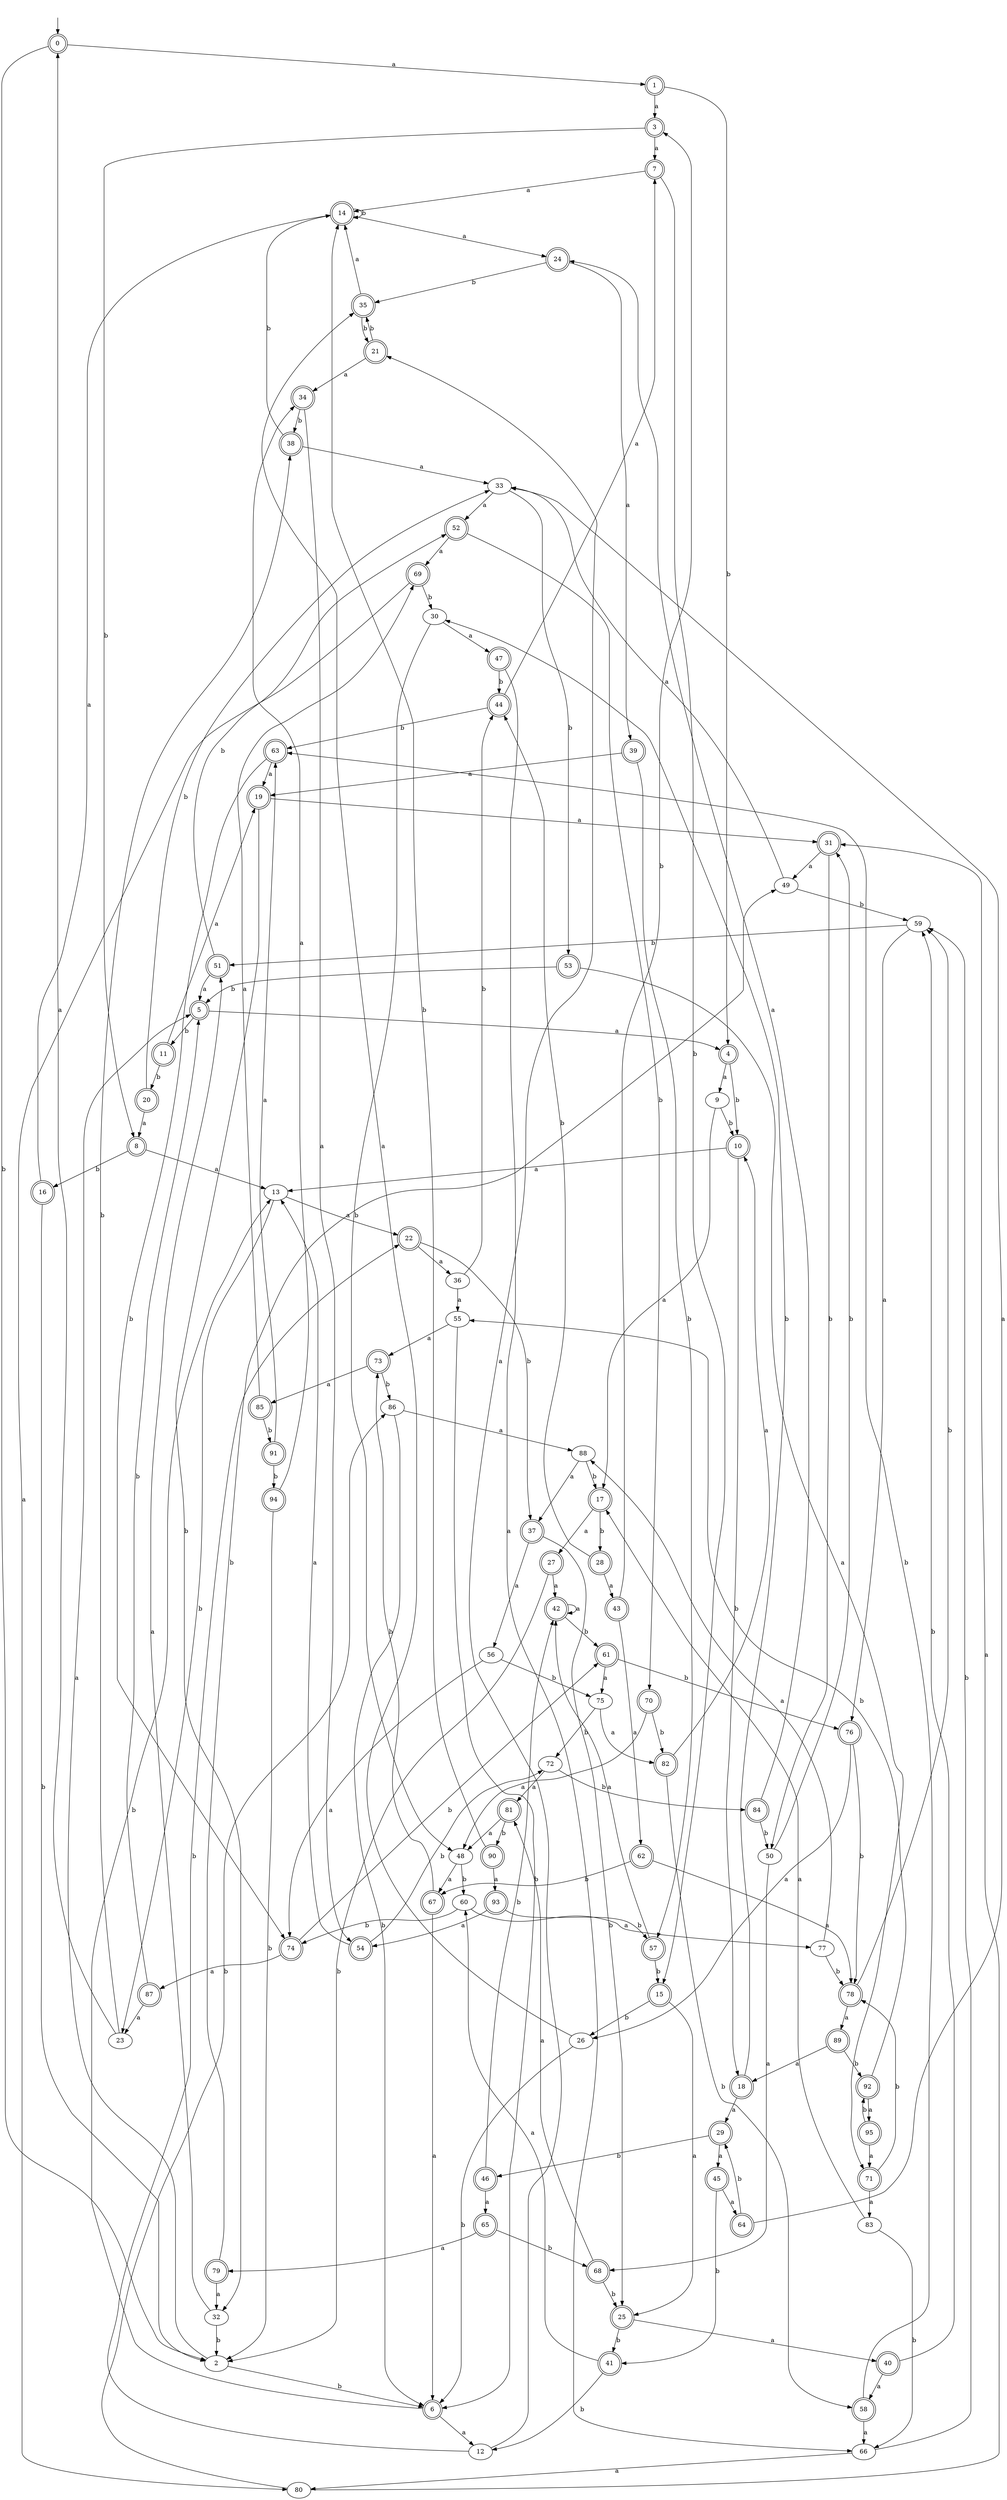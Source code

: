 digraph RandomDFA {
  __start0 [label="", shape=none];
  __start0 -> 0 [label=""];
  0 [shape=circle] [shape=doublecircle]
  0 -> 1 [label="a"]
  0 -> 2 [label="b"]
  1 [shape=doublecircle]
  1 -> 3 [label="a"]
  1 -> 4 [label="b"]
  2
  2 -> 5 [label="a"]
  2 -> 6 [label="b"]
  3 [shape=doublecircle]
  3 -> 7 [label="a"]
  3 -> 8 [label="b"]
  4 [shape=doublecircle]
  4 -> 9 [label="a"]
  4 -> 10 [label="b"]
  5 [shape=doublecircle]
  5 -> 4 [label="a"]
  5 -> 11 [label="b"]
  6 [shape=doublecircle]
  6 -> 12 [label="a"]
  6 -> 13 [label="b"]
  7 [shape=doublecircle]
  7 -> 14 [label="a"]
  7 -> 15 [label="b"]
  8 [shape=doublecircle]
  8 -> 13 [label="a"]
  8 -> 16 [label="b"]
  9
  9 -> 17 [label="a"]
  9 -> 10 [label="b"]
  10 [shape=doublecircle]
  10 -> 13 [label="a"]
  10 -> 18 [label="b"]
  11 [shape=doublecircle]
  11 -> 19 [label="a"]
  11 -> 20 [label="b"]
  12
  12 -> 21 [label="a"]
  12 -> 22 [label="b"]
  13
  13 -> 22 [label="a"]
  13 -> 23 [label="b"]
  14 [shape=doublecircle]
  14 -> 24 [label="a"]
  14 -> 14 [label="b"]
  15 [shape=doublecircle]
  15 -> 25 [label="a"]
  15 -> 26 [label="b"]
  16 [shape=doublecircle]
  16 -> 14 [label="a"]
  16 -> 2 [label="b"]
  17 [shape=doublecircle]
  17 -> 27 [label="a"]
  17 -> 28 [label="b"]
  18 [shape=doublecircle]
  18 -> 29 [label="a"]
  18 -> 30 [label="b"]
  19 [shape=doublecircle]
  19 -> 31 [label="a"]
  19 -> 32 [label="b"]
  20 [shape=doublecircle]
  20 -> 8 [label="a"]
  20 -> 33 [label="b"]
  21 [shape=doublecircle]
  21 -> 34 [label="a"]
  21 -> 35 [label="b"]
  22 [shape=doublecircle]
  22 -> 36 [label="a"]
  22 -> 37 [label="b"]
  23
  23 -> 0 [label="a"]
  23 -> 38 [label="b"]
  24 [shape=doublecircle]
  24 -> 39 [label="a"]
  24 -> 35 [label="b"]
  25 [shape=doublecircle]
  25 -> 40 [label="a"]
  25 -> 41 [label="b"]
  26
  26 -> 35 [label="a"]
  26 -> 6 [label="b"]
  27 [shape=doublecircle]
  27 -> 42 [label="a"]
  27 -> 2 [label="b"]
  28 [shape=doublecircle]
  28 -> 43 [label="a"]
  28 -> 44 [label="b"]
  29 [shape=doublecircle]
  29 -> 45 [label="a"]
  29 -> 46 [label="b"]
  30
  30 -> 47 [label="a"]
  30 -> 48 [label="b"]
  31 [shape=doublecircle]
  31 -> 49 [label="a"]
  31 -> 50 [label="b"]
  32
  32 -> 51 [label="a"]
  32 -> 2 [label="b"]
  33
  33 -> 52 [label="a"]
  33 -> 53 [label="b"]
  34 [shape=doublecircle]
  34 -> 54 [label="a"]
  34 -> 38 [label="b"]
  35 [shape=doublecircle]
  35 -> 14 [label="a"]
  35 -> 21 [label="b"]
  36
  36 -> 55 [label="a"]
  36 -> 44 [label="b"]
  37 [shape=doublecircle]
  37 -> 56 [label="a"]
  37 -> 25 [label="b"]
  38 [shape=doublecircle]
  38 -> 33 [label="a"]
  38 -> 14 [label="b"]
  39 [shape=doublecircle]
  39 -> 19 [label="a"]
  39 -> 57 [label="b"]
  40 [shape=doublecircle]
  40 -> 58 [label="a"]
  40 -> 59 [label="b"]
  41 [shape=doublecircle]
  41 -> 60 [label="a"]
  41 -> 12 [label="b"]
  42 [shape=doublecircle]
  42 -> 42 [label="a"]
  42 -> 61 [label="b"]
  43 [shape=doublecircle]
  43 -> 62 [label="a"]
  43 -> 3 [label="b"]
  44 [shape=doublecircle]
  44 -> 7 [label="a"]
  44 -> 63 [label="b"]
  45 [shape=doublecircle]
  45 -> 64 [label="a"]
  45 -> 41 [label="b"]
  46 [shape=doublecircle]
  46 -> 65 [label="a"]
  46 -> 42 [label="b"]
  47 [shape=doublecircle]
  47 -> 66 [label="a"]
  47 -> 44 [label="b"]
  48
  48 -> 67 [label="a"]
  48 -> 60 [label="b"]
  49
  49 -> 33 [label="a"]
  49 -> 59 [label="b"]
  50
  50 -> 68 [label="a"]
  50 -> 31 [label="b"]
  51 [shape=doublecircle]
  51 -> 5 [label="a"]
  51 -> 52 [label="b"]
  52 [shape=doublecircle]
  52 -> 69 [label="a"]
  52 -> 70 [label="b"]
  53 [shape=doublecircle]
  53 -> 71 [label="a"]
  53 -> 5 [label="b"]
  54 [shape=doublecircle]
  54 -> 13 [label="a"]
  54 -> 72 [label="b"]
  55
  55 -> 73 [label="a"]
  55 -> 6 [label="b"]
  56
  56 -> 74 [label="a"]
  56 -> 75 [label="b"]
  57 [shape=doublecircle]
  57 -> 42 [label="a"]
  57 -> 15 [label="b"]
  58 [shape=doublecircle]
  58 -> 66 [label="a"]
  58 -> 63 [label="b"]
  59
  59 -> 76 [label="a"]
  59 -> 51 [label="b"]
  60
  60 -> 77 [label="a"]
  60 -> 74 [label="b"]
  61 [shape=doublecircle]
  61 -> 75 [label="a"]
  61 -> 76 [label="b"]
  62 [shape=doublecircle]
  62 -> 78 [label="a"]
  62 -> 67 [label="b"]
  63 [shape=doublecircle]
  63 -> 19 [label="a"]
  63 -> 74 [label="b"]
  64 [shape=doublecircle]
  64 -> 33 [label="a"]
  64 -> 29 [label="b"]
  65 [shape=doublecircle]
  65 -> 79 [label="a"]
  65 -> 68 [label="b"]
  66
  66 -> 80 [label="a"]
  66 -> 59 [label="b"]
  67 [shape=doublecircle]
  67 -> 6 [label="a"]
  67 -> 73 [label="b"]
  68 [shape=doublecircle]
  68 -> 81 [label="a"]
  68 -> 25 [label="b"]
  69 [shape=doublecircle]
  69 -> 80 [label="a"]
  69 -> 30 [label="b"]
  70 [shape=doublecircle]
  70 -> 48 [label="a"]
  70 -> 82 [label="b"]
  71 [shape=doublecircle]
  71 -> 83 [label="a"]
  71 -> 78 [label="b"]
  72
  72 -> 81 [label="a"]
  72 -> 84 [label="b"]
  73 [shape=doublecircle]
  73 -> 85 [label="a"]
  73 -> 86 [label="b"]
  74 [shape=doublecircle]
  74 -> 87 [label="a"]
  74 -> 61 [label="b"]
  75
  75 -> 82 [label="a"]
  75 -> 72 [label="b"]
  76 [shape=doublecircle]
  76 -> 26 [label="a"]
  76 -> 78 [label="b"]
  77
  77 -> 88 [label="a"]
  77 -> 78 [label="b"]
  78 [shape=doublecircle]
  78 -> 89 [label="a"]
  78 -> 59 [label="b"]
  79 [shape=doublecircle]
  79 -> 32 [label="a"]
  79 -> 49 [label="b"]
  80
  80 -> 31 [label="a"]
  80 -> 86 [label="b"]
  81 [shape=doublecircle]
  81 -> 48 [label="a"]
  81 -> 90 [label="b"]
  82 [shape=doublecircle]
  82 -> 10 [label="a"]
  82 -> 58 [label="b"]
  83
  83 -> 17 [label="a"]
  83 -> 66 [label="b"]
  84 [shape=doublecircle]
  84 -> 24 [label="a"]
  84 -> 50 [label="b"]
  85 [shape=doublecircle]
  85 -> 69 [label="a"]
  85 -> 91 [label="b"]
  86
  86 -> 88 [label="a"]
  86 -> 6 [label="b"]
  87 [shape=doublecircle]
  87 -> 23 [label="a"]
  87 -> 5 [label="b"]
  88
  88 -> 37 [label="a"]
  88 -> 17 [label="b"]
  89 [shape=doublecircle]
  89 -> 18 [label="a"]
  89 -> 92 [label="b"]
  90 [shape=doublecircle]
  90 -> 93 [label="a"]
  90 -> 14 [label="b"]
  91 [shape=doublecircle]
  91 -> 63 [label="a"]
  91 -> 94 [label="b"]
  92 [shape=doublecircle]
  92 -> 95 [label="a"]
  92 -> 55 [label="b"]
  93 [shape=doublecircle]
  93 -> 54 [label="a"]
  93 -> 57 [label="b"]
  94 [shape=doublecircle]
  94 -> 34 [label="a"]
  94 -> 2 [label="b"]
  95 [shape=doublecircle]
  95 -> 71 [label="a"]
  95 -> 92 [label="b"]
}
